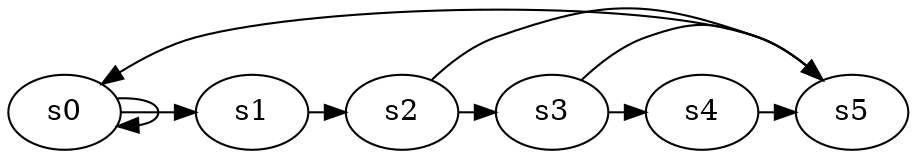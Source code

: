 digraph game_0454_cycle_6 {
    s0 [name="s0", player=0];
    s1 [name="s1", player=1, target=1];
    s2 [name="s2", player=1];
    s3 [name="s3", player=0];
    s4 [name="s4", player=1];
    s5 [name="s5", player=0, target=1];

    s0 -> s1 [constraint="time % 5 == 4"];
    s1 -> s2 [constraint="time % 4 == 3 || time % 4 == 2"];
    s2 -> s3 [constraint="time == 1 || time == 3 || time == 5 || time == 16"];
    s3 -> s4 [constraint="time % 3 == 2"];
    s4 -> s5 [constraint="time % 3 == 0 && !(time % 3 == 0)"];
    s5 -> s0 [constraint="!(time % 4 == 0)"];
    s0 -> s0 [constraint="time % 3 == 0"];
    s2 -> s5 [constraint="time == 10 || time == 13"];
    s3 -> s5 [constraint="time == 10"];
}
